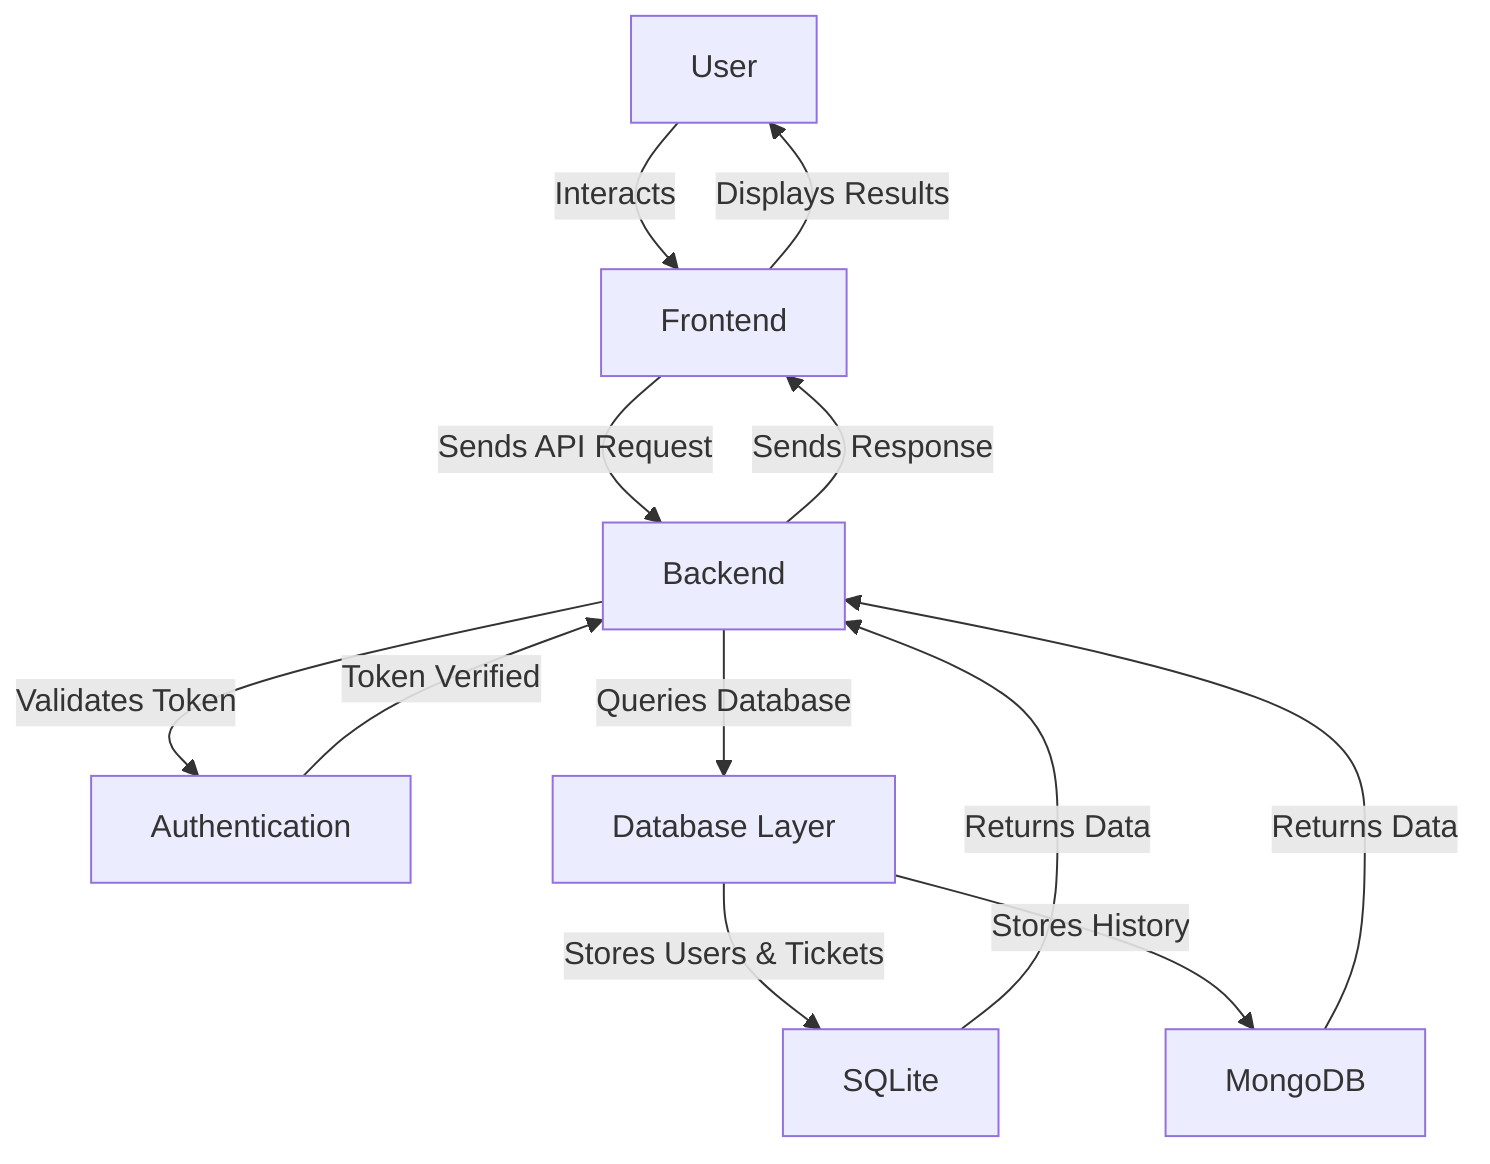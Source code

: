 flowchart TD
    A[User] -->|Interacts| B[Frontend]
    B -->|Sends API Request| C[Backend]

    C -->|Validates Token| D[Authentication]
    D -->|Token Verified| C

    C -->|Queries Database| E[Database Layer]
    E -->|Stores Users & Tickets| F[SQLite]
    E -->|Stores History| G[MongoDB]

    F -->|Returns Data| C
    G -->|Returns Data| C
    C -->|Sends Response| B
    B -->|Displays Results| A